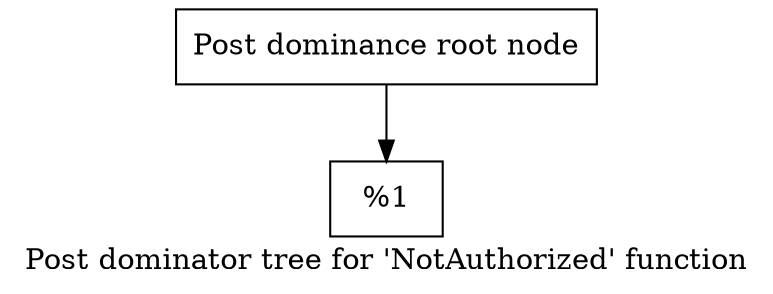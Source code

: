 digraph "Post dominator tree for 'NotAuthorized' function" {
	label="Post dominator tree for 'NotAuthorized' function";

	Node0x9b8660 [shape=record,label="{Post dominance root node}"];
	Node0x9b8660 -> Node0x96bf90;
	Node0x96bf90 [shape=record,label="{%1}"];
}
